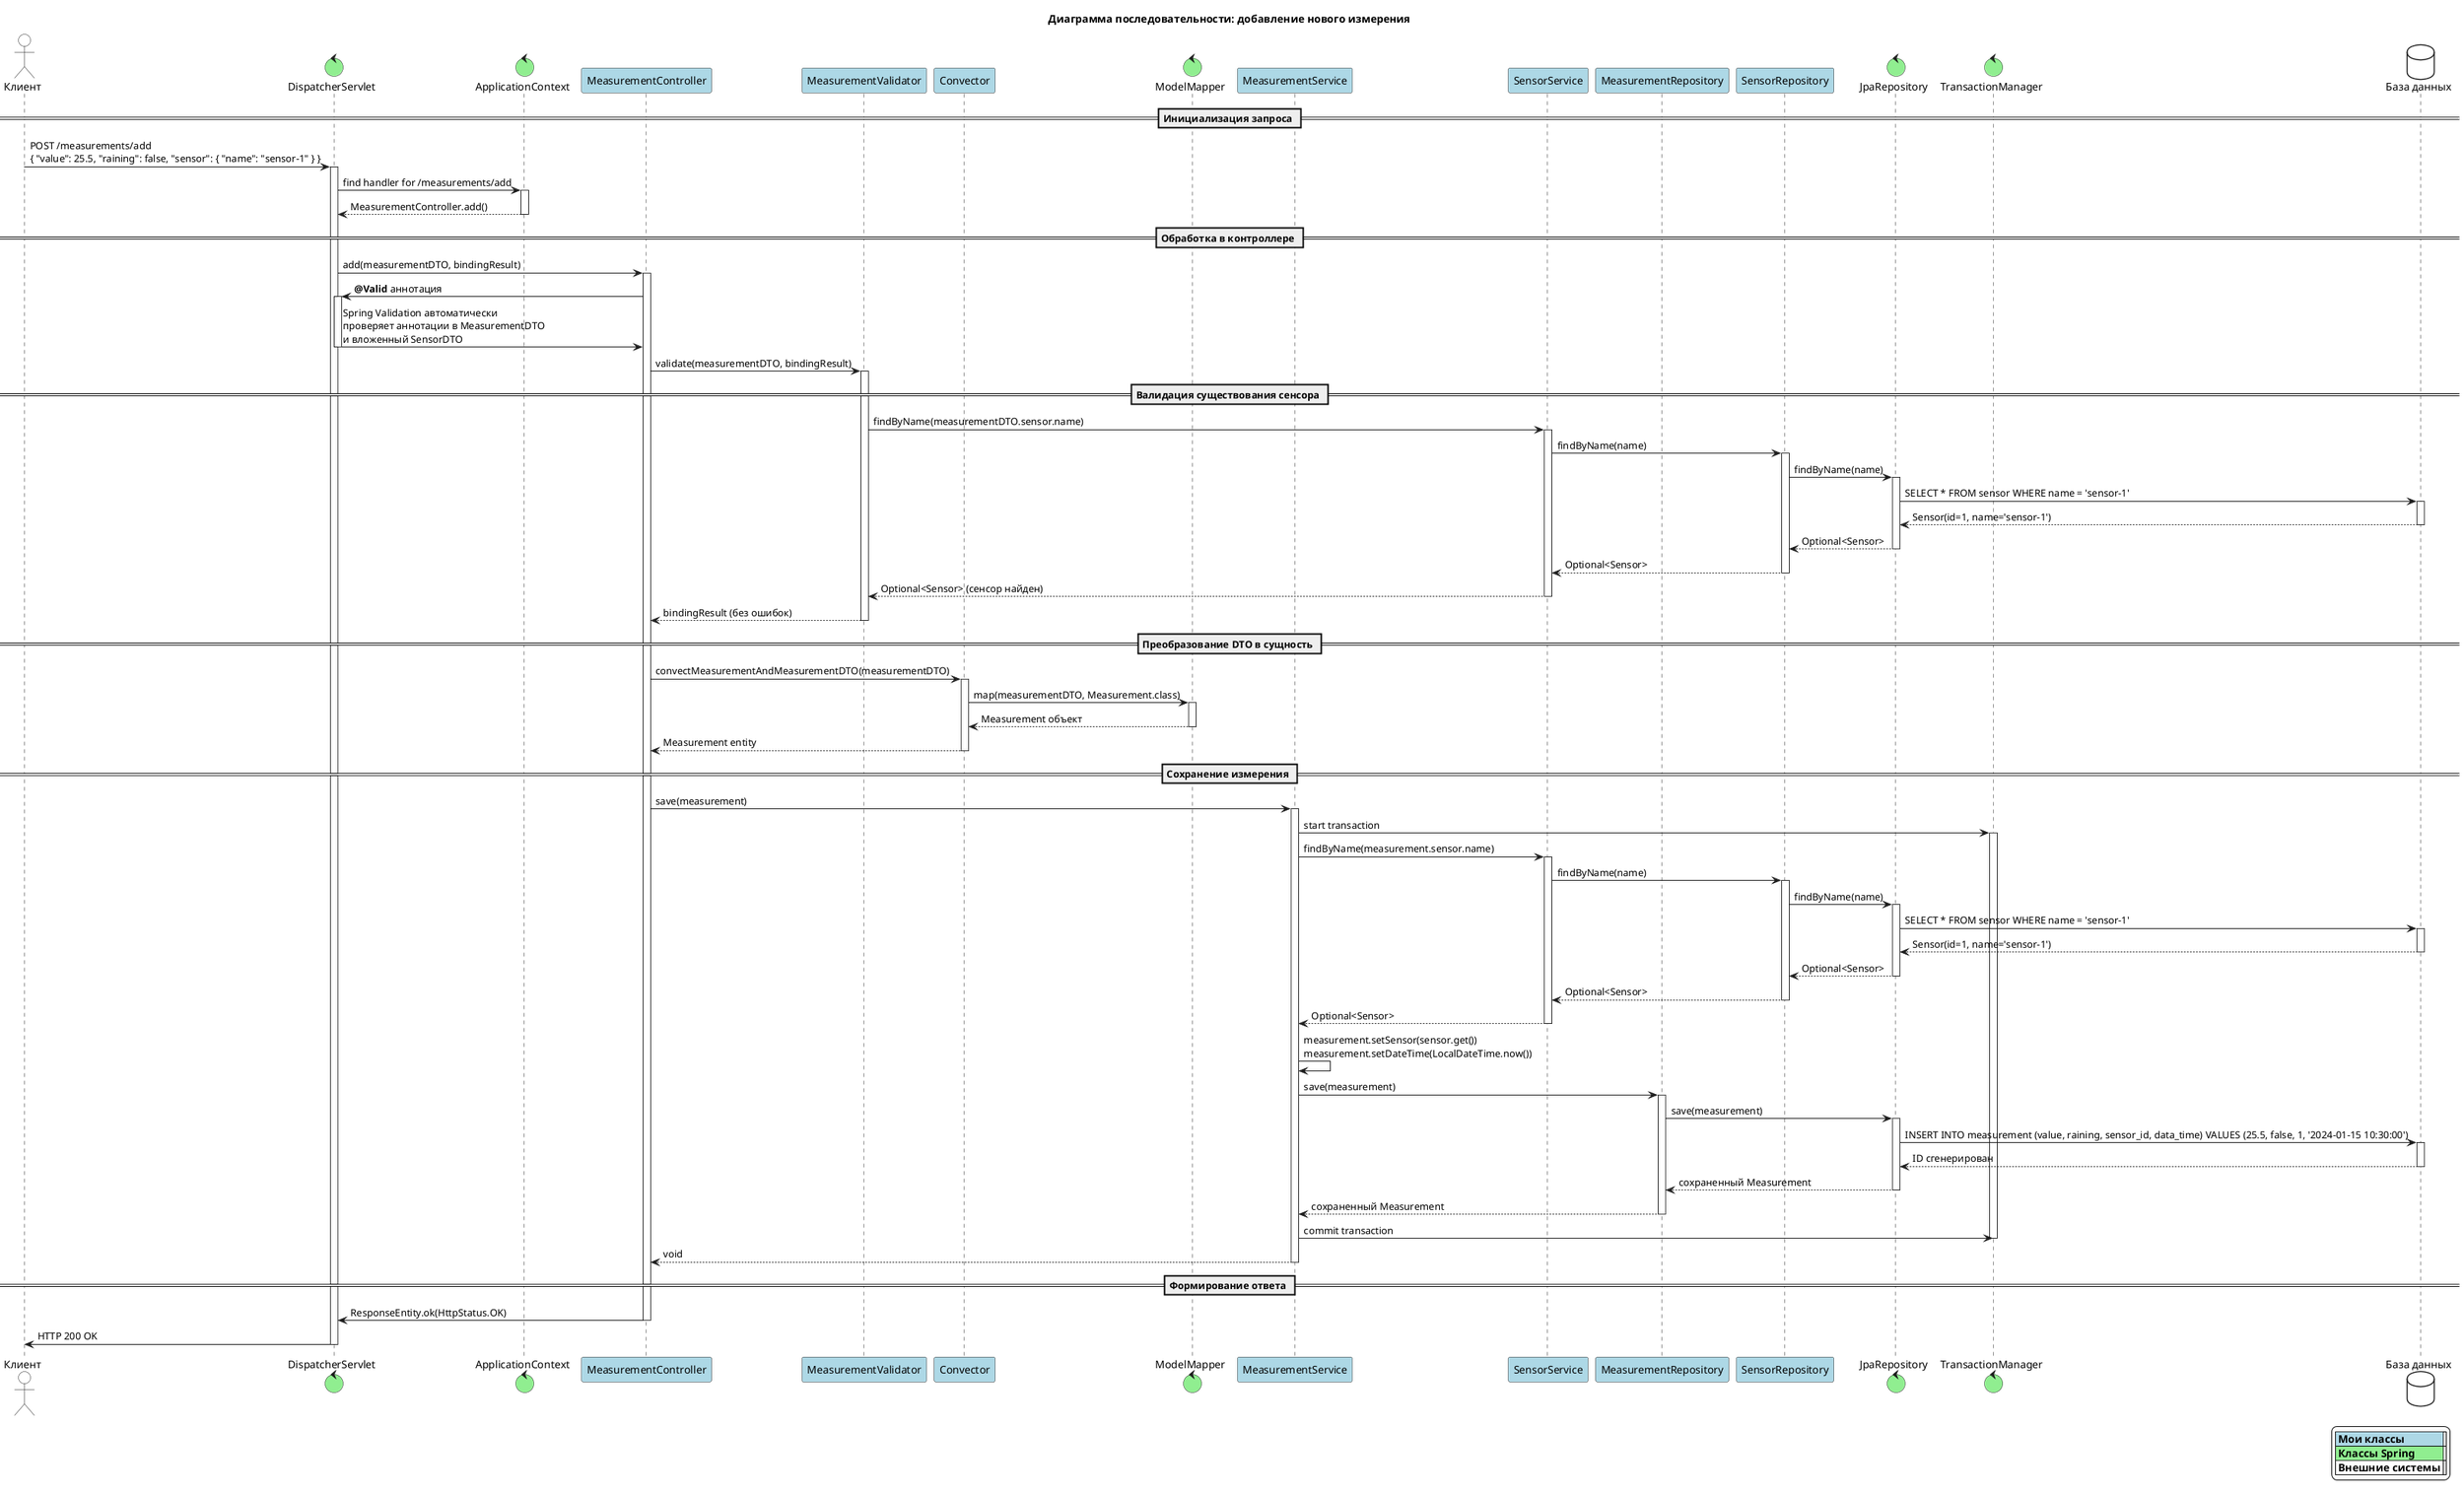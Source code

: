 @startuml
title Диаграмма последовательности: добавление нового измерения

skinparam BackgroundColor transparent
skinparam ParticipantBackgroundColor #LightBlue
skinparam ActorBackgroundColor #White
skinparam ControlBackgroundColor #LightGreen
skinparam DatabaseBackgroundColor #White

actor "Клиент" as Client #White
control "DispatcherServlet" as Dispatcher #LightGreen
control "ApplicationContext" as AppContext #LightGreen
participant "MeasurementController" as Controller #LightBlue
participant "MeasurementValidator" as Validator #LightBlue
participant "Convector" as Converter #LightBlue
control "ModelMapper" as Mapper #LightGreen
participant "MeasurementService" as Service #LightBlue
participant "SensorService" as SensorService #LightBlue
participant "MeasurementRepository" as MeasRepo #LightBlue
participant "SensorRepository" as SensorRepo #LightBlue
control "JpaRepository" as JPA #LightGreen
control "TransactionManager" as TxManager #LightGreen
database "База данных" as Database #White

== Инициализация запроса ==

Client -> Dispatcher: POST /measurements/add\n{ "value": 25.5, "raining": false, "sensor": { "name": "sensor-1" } }
activate Dispatcher

Dispatcher -> AppContext: find handler for /measurements/add
activate AppContext
AppContext --> Dispatcher: MeasurementController.add()
deactivate AppContext

== Обработка в контроллере ==

Dispatcher -> Controller: add(measurementDTO, bindingResult)
activate Controller

Controller -> Dispatcher: **@Valid** аннотация
activate Dispatcher
Dispatcher -> Controller: Spring Validation автоматически\nпроверяет аннотации в MeasurementDTO\nи вложенный SensorDTO
deactivate Dispatcher

Controller -> Validator: validate(measurementDTO, bindingResult)
activate Validator

== Валидация существования сенсора ==

Validator -> SensorService: findByName(measurementDTO.sensor.name)
activate SensorService

SensorService -> SensorRepo: findByName(name)
activate SensorRepo

SensorRepo -> JPA: findByName(name)
activate JPA
JPA -> Database: SELECT * FROM sensor WHERE name = 'sensor-1'
activate Database
Database --> JPA: Sensor(id=1, name='sensor-1')
deactivate Database
JPA --> SensorRepo: Optional<Sensor>
deactivate JPA

SensorRepo --> SensorService: Optional<Sensor>
deactivate SensorRepo

SensorService --> Validator: Optional<Sensor> (сенсор найден)
deactivate SensorService

Validator --> Controller: bindingResult (без ошибок)
deactivate Validator

== Преобразование DTO в сущность ==

Controller -> Converter: convectMeasurementAndMeasurementDTO(measurementDTO)
activate Converter

Converter -> Mapper: map(measurementDTO, Measurement.class)
activate Mapper
Mapper --> Converter: Measurement объект
deactivate Mapper

Converter --> Controller: Measurement entity
deactivate Converter

== Сохранение измерения ==

Controller -> Service: save(measurement)
activate Service

Service -> TxManager: start transaction
activate TxManager

Service -> SensorService: findByName(measurement.sensor.name)
activate SensorService

SensorService -> SensorRepo: findByName(name)
activate SensorRepo

SensorRepo -> JPA: findByName(name)
activate JPA
JPA -> Database: SELECT * FROM sensor WHERE name = 'sensor-1'
activate Database
Database --> JPA: Sensor(id=1, name='sensor-1')
deactivate Database
JPA --> SensorRepo: Optional<Sensor>
deactivate JPA

SensorRepo --> SensorService: Optional<Sensor>
deactivate SensorRepo

SensorService --> Service: Optional<Sensor>
deactivate SensorService

Service -> Service: measurement.setSensor(sensor.get())\nmeasurement.setDateTime(LocalDateTime.now())

Service -> MeasRepo: save(measurement)
activate MeasRepo

MeasRepo -> JPA: save(measurement)
activate JPA
JPA -> Database: INSERT INTO measurement (value, raining, sensor_id, data_time) VALUES (25.5, false, 1, '2024-01-15 10:30:00')
activate Database
Database --> JPA: ID сгенерирован
deactivate Database
JPA --> MeasRepo: сохраненный Measurement
deactivate JPA

MeasRepo --> Service: сохраненный Measurement
deactivate MeasRepo

Service -> TxManager: commit transaction
deactivate TxManager

Service --> Controller: void
deactivate Service

== Формирование ответа ==

Controller -> Dispatcher: ResponseEntity.ok(HttpStatus.OK)
deactivate Controller

Dispatcher -> Client: HTTP 200 OK
deactivate Dispatcher

legend right
  |<#LightBlue> **Мои классы** | |
  |<#LightGreen> **Классы Spring** | |
  | **Внешние системы** | |
end legend

@enduml
